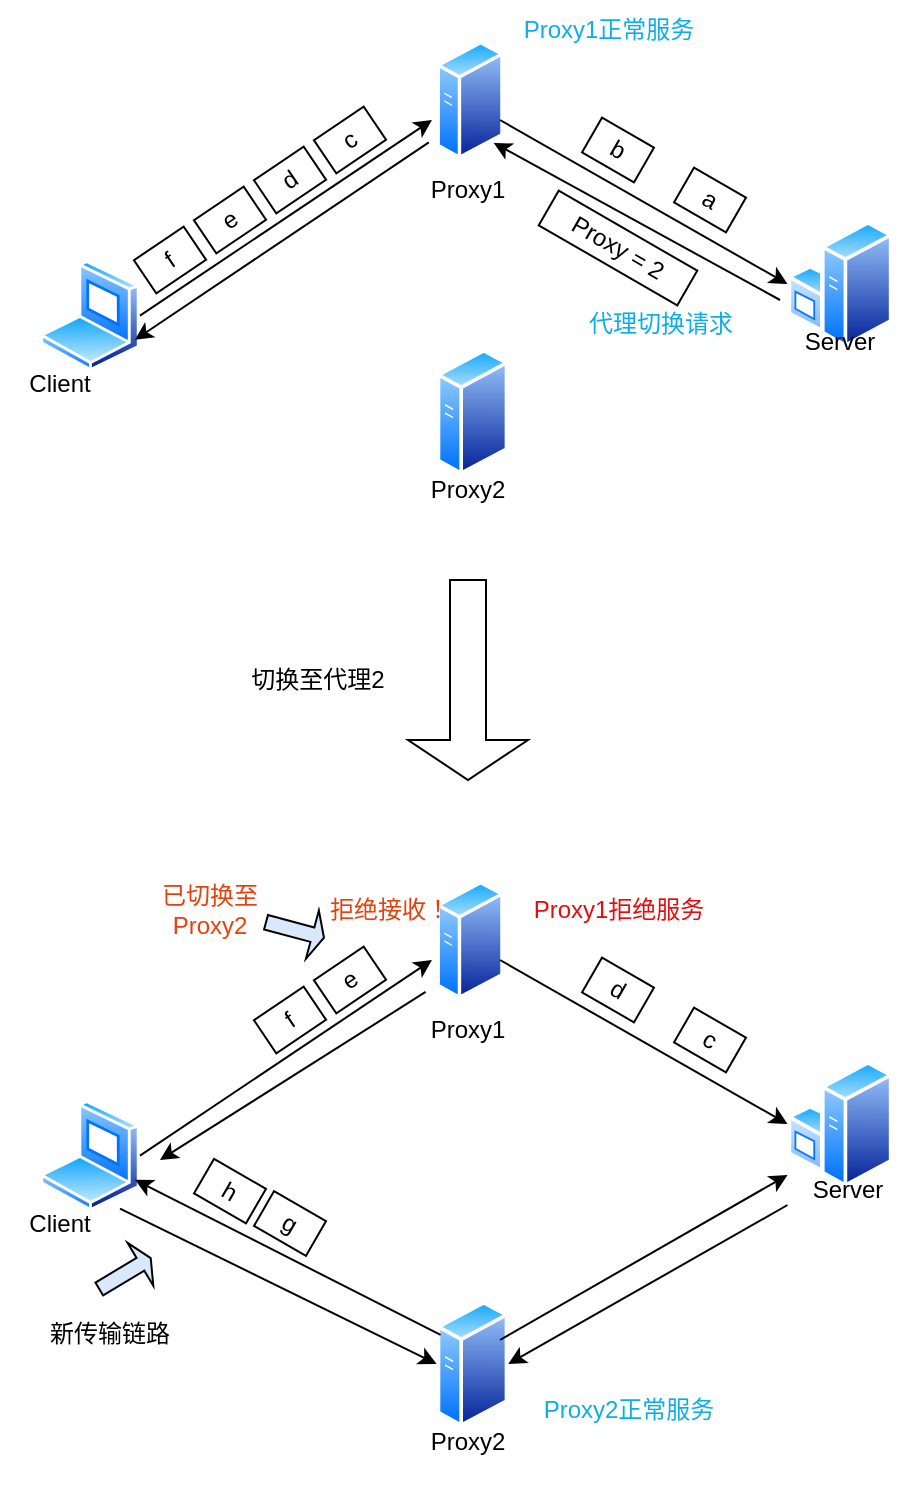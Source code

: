 <mxfile version="24.2.5" type="github">
  <diagram name="第 1 页" id="S16d00lvsxIatNt262x6">
    <mxGraphModel dx="1002" dy="577" grid="1" gridSize="10" guides="1" tooltips="1" connect="1" arrows="1" fold="1" page="1" pageScale="1" pageWidth="827" pageHeight="1169" math="0" shadow="0">
      <root>
        <mxCell id="0" />
        <mxCell id="1" parent="0" />
        <mxCell id="2Vj6fBxnY4hKCpjUh4QR-1" value="" style="image;aspect=fixed;perimeter=ellipsePerimeter;html=1;align=center;shadow=0;dashed=0;spacingTop=3;image=img/lib/active_directory/laptop_client.svg;" vertex="1" parent="1">
          <mxGeometry x="190" y="300" width="50" height="55.56" as="geometry" />
        </mxCell>
        <mxCell id="2Vj6fBxnY4hKCpjUh4QR-2" value="" style="image;aspect=fixed;perimeter=ellipsePerimeter;html=1;align=center;shadow=0;dashed=0;spacingTop=3;image=img/lib/active_directory/windows_server.svg;" vertex="1" parent="1">
          <mxGeometry x="563.76" y="280" width="52.48" height="64" as="geometry" />
        </mxCell>
        <mxCell id="2Vj6fBxnY4hKCpjUh4QR-3" value="" style="image;aspect=fixed;perimeter=ellipsePerimeter;html=1;align=center;shadow=0;dashed=0;spacingTop=3;image=img/lib/active_directory/generic_server.svg;" vertex="1" parent="1">
          <mxGeometry x="388.24" y="190" width="33.6" height="60" as="geometry" />
        </mxCell>
        <mxCell id="2Vj6fBxnY4hKCpjUh4QR-4" value="" style="image;aspect=fixed;perimeter=ellipsePerimeter;html=1;align=center;shadow=0;dashed=0;spacingTop=3;image=img/lib/active_directory/generic_server.svg;" vertex="1" parent="1">
          <mxGeometry x="388.32" y="344" width="35.84" height="64" as="geometry" />
        </mxCell>
        <mxCell id="2Vj6fBxnY4hKCpjUh4QR-8" value="Client" style="text;html=1;align=center;verticalAlign=middle;whiteSpace=wrap;rounded=0;" vertex="1" parent="1">
          <mxGeometry x="170" y="346.78" width="60" height="30" as="geometry" />
        </mxCell>
        <mxCell id="2Vj6fBxnY4hKCpjUh4QR-9" value="Server" style="text;html=1;align=center;verticalAlign=middle;whiteSpace=wrap;rounded=0;" vertex="1" parent="1">
          <mxGeometry x="560" y="325.56" width="60" height="30" as="geometry" />
        </mxCell>
        <mxCell id="2Vj6fBxnY4hKCpjUh4QR-10" value="Proxy1" style="text;html=1;align=center;verticalAlign=middle;whiteSpace=wrap;rounded=0;" vertex="1" parent="1">
          <mxGeometry x="374" y="250" width="60" height="30" as="geometry" />
        </mxCell>
        <mxCell id="2Vj6fBxnY4hKCpjUh4QR-11" value="Proxy2" style="text;html=1;align=center;verticalAlign=middle;whiteSpace=wrap;rounded=0;" vertex="1" parent="1">
          <mxGeometry x="374" y="400" width="60" height="30" as="geometry" />
        </mxCell>
        <mxCell id="2Vj6fBxnY4hKCpjUh4QR-12" value="" style="endArrow=classic;html=1;rounded=0;exitX=1;exitY=0.5;exitDx=0;exitDy=0;" edge="1" parent="1" source="2Vj6fBxnY4hKCpjUh4QR-1">
          <mxGeometry width="50" height="50" relative="1" as="geometry">
            <mxPoint x="336" y="280" as="sourcePoint" />
            <mxPoint x="386" y="230" as="targetPoint" />
          </mxGeometry>
        </mxCell>
        <mxCell id="2Vj6fBxnY4hKCpjUh4QR-13" value="f" style="rounded=0;whiteSpace=wrap;html=1;rotation=-34;" vertex="1" parent="1">
          <mxGeometry x="240" y="290" width="30" height="20" as="geometry" />
        </mxCell>
        <mxCell id="2Vj6fBxnY4hKCpjUh4QR-14" value="e" style="rounded=0;whiteSpace=wrap;html=1;rotation=-34;" vertex="1" parent="1">
          <mxGeometry x="270" y="270" width="30" height="20" as="geometry" />
        </mxCell>
        <mxCell id="2Vj6fBxnY4hKCpjUh4QR-15" value="d" style="rounded=0;whiteSpace=wrap;html=1;rotation=-34;" vertex="1" parent="1">
          <mxGeometry x="300" y="250" width="30" height="20" as="geometry" />
        </mxCell>
        <mxCell id="2Vj6fBxnY4hKCpjUh4QR-16" value="c" style="rounded=0;whiteSpace=wrap;html=1;rotation=-34;" vertex="1" parent="1">
          <mxGeometry x="330" y="230" width="30" height="20" as="geometry" />
        </mxCell>
        <mxCell id="2Vj6fBxnY4hKCpjUh4QR-21" value="" style="endArrow=classic;html=1;rounded=0;entryX=0;entryY=0.5;entryDx=0;entryDy=0;" edge="1" parent="1" target="2Vj6fBxnY4hKCpjUh4QR-2">
          <mxGeometry width="50" height="50" relative="1" as="geometry">
            <mxPoint x="420" y="230" as="sourcePoint" />
            <mxPoint x="440" y="330" as="targetPoint" />
          </mxGeometry>
        </mxCell>
        <mxCell id="2Vj6fBxnY4hKCpjUh4QR-35" value="b" style="rounded=0;whiteSpace=wrap;html=1;rotation=30;" vertex="1" parent="1">
          <mxGeometry x="464" y="235" width="30" height="20" as="geometry" />
        </mxCell>
        <mxCell id="2Vj6fBxnY4hKCpjUh4QR-41" value="a" style="rounded=0;whiteSpace=wrap;html=1;rotation=30;" vertex="1" parent="1">
          <mxGeometry x="510" y="260" width="30" height="20" as="geometry" />
        </mxCell>
        <mxCell id="2Vj6fBxnY4hKCpjUh4QR-44" value="" style="endArrow=classic;html=1;rounded=0;entryX=1;entryY=1;entryDx=0;entryDy=0;" edge="1" parent="1" target="2Vj6fBxnY4hKCpjUh4QR-3">
          <mxGeometry width="50" height="50" relative="1" as="geometry">
            <mxPoint x="560" y="320" as="sourcePoint" />
            <mxPoint x="380" y="330" as="targetPoint" />
          </mxGeometry>
        </mxCell>
        <mxCell id="2Vj6fBxnY4hKCpjUh4QR-45" value="Proxy = 2" style="rounded=0;whiteSpace=wrap;html=1;rotation=30;" vertex="1" parent="1">
          <mxGeometry x="439" y="284" width="80" height="20" as="geometry" />
        </mxCell>
        <mxCell id="2Vj6fBxnY4hKCpjUh4QR-46" value="" style="endArrow=classic;html=1;rounded=0;exitX=-0.114;exitY=0.853;exitDx=0;exitDy=0;exitPerimeter=0;entryX=1;entryY=0.75;entryDx=0;entryDy=0;" edge="1" parent="1" source="2Vj6fBxnY4hKCpjUh4QR-3" target="2Vj6fBxnY4hKCpjUh4QR-1">
          <mxGeometry width="50" height="50" relative="1" as="geometry">
            <mxPoint x="330" y="380" as="sourcePoint" />
            <mxPoint x="250" y="340" as="targetPoint" />
          </mxGeometry>
        </mxCell>
        <mxCell id="2Vj6fBxnY4hKCpjUh4QR-132" value="" style="group" vertex="1" connectable="0" parent="1">
          <mxGeometry x="170" y="610" width="450" height="310" as="geometry" />
        </mxCell>
        <mxCell id="2Vj6fBxnY4hKCpjUh4QR-111" value="" style="image;aspect=fixed;perimeter=ellipsePerimeter;html=1;align=center;shadow=0;dashed=0;spacingTop=3;image=img/lib/active_directory/laptop_client.svg;" vertex="1" parent="2Vj6fBxnY4hKCpjUh4QR-132">
          <mxGeometry x="20" y="110" width="50" height="55.56" as="geometry" />
        </mxCell>
        <mxCell id="2Vj6fBxnY4hKCpjUh4QR-112" value="" style="image;aspect=fixed;perimeter=ellipsePerimeter;html=1;align=center;shadow=0;dashed=0;spacingTop=3;image=img/lib/active_directory/windows_server.svg;" vertex="1" parent="2Vj6fBxnY4hKCpjUh4QR-132">
          <mxGeometry x="393.76" y="90" width="52.48" height="64" as="geometry" />
        </mxCell>
        <mxCell id="2Vj6fBxnY4hKCpjUh4QR-113" value="" style="image;aspect=fixed;perimeter=ellipsePerimeter;html=1;align=center;shadow=0;dashed=0;spacingTop=3;image=img/lib/active_directory/generic_server.svg;" vertex="1" parent="2Vj6fBxnY4hKCpjUh4QR-132">
          <mxGeometry x="218.24" width="33.6" height="60" as="geometry" />
        </mxCell>
        <mxCell id="2Vj6fBxnY4hKCpjUh4QR-114" value="" style="image;aspect=fixed;perimeter=ellipsePerimeter;html=1;align=center;shadow=0;dashed=0;spacingTop=3;image=img/lib/active_directory/generic_server.svg;" vertex="1" parent="2Vj6fBxnY4hKCpjUh4QR-132">
          <mxGeometry x="218.32" y="210" width="35.84" height="64" as="geometry" />
        </mxCell>
        <mxCell id="2Vj6fBxnY4hKCpjUh4QR-115" value="Client" style="text;html=1;align=center;verticalAlign=middle;whiteSpace=wrap;rounded=0;" vertex="1" parent="2Vj6fBxnY4hKCpjUh4QR-132">
          <mxGeometry y="156.78" width="60" height="30" as="geometry" />
        </mxCell>
        <mxCell id="2Vj6fBxnY4hKCpjUh4QR-116" value="Server" style="text;html=1;align=center;verticalAlign=middle;whiteSpace=wrap;rounded=0;" vertex="1" parent="2Vj6fBxnY4hKCpjUh4QR-132">
          <mxGeometry x="393.76" y="140.0" width="60" height="30" as="geometry" />
        </mxCell>
        <mxCell id="2Vj6fBxnY4hKCpjUh4QR-117" value="Proxy1" style="text;html=1;align=center;verticalAlign=middle;whiteSpace=wrap;rounded=0;" vertex="1" parent="2Vj6fBxnY4hKCpjUh4QR-132">
          <mxGeometry x="204" y="60" width="60" height="30" as="geometry" />
        </mxCell>
        <mxCell id="2Vj6fBxnY4hKCpjUh4QR-118" value="Proxy2" style="text;html=1;align=center;verticalAlign=middle;whiteSpace=wrap;rounded=0;" vertex="1" parent="2Vj6fBxnY4hKCpjUh4QR-132">
          <mxGeometry x="204" y="266" width="60" height="30" as="geometry" />
        </mxCell>
        <mxCell id="2Vj6fBxnY4hKCpjUh4QR-119" value="" style="endArrow=classic;html=1;rounded=0;exitX=1;exitY=0.5;exitDx=0;exitDy=0;" edge="1" parent="2Vj6fBxnY4hKCpjUh4QR-132" source="2Vj6fBxnY4hKCpjUh4QR-111">
          <mxGeometry width="50" height="50" relative="1" as="geometry">
            <mxPoint x="166" y="90" as="sourcePoint" />
            <mxPoint x="216" y="40" as="targetPoint" />
          </mxGeometry>
        </mxCell>
        <mxCell id="2Vj6fBxnY4hKCpjUh4QR-120" value="f" style="rounded=0;whiteSpace=wrap;html=1;rotation=-34;" vertex="1" parent="2Vj6fBxnY4hKCpjUh4QR-132">
          <mxGeometry x="130" y="60" width="30" height="20" as="geometry" />
        </mxCell>
        <mxCell id="2Vj6fBxnY4hKCpjUh4QR-121" value="e" style="rounded=0;whiteSpace=wrap;html=1;rotation=-34;" vertex="1" parent="2Vj6fBxnY4hKCpjUh4QR-132">
          <mxGeometry x="160" y="40" width="30" height="20" as="geometry" />
        </mxCell>
        <mxCell id="2Vj6fBxnY4hKCpjUh4QR-122" value="" style="endArrow=classic;html=1;rounded=0;entryX=0;entryY=0.5;entryDx=0;entryDy=0;" edge="1" parent="2Vj6fBxnY4hKCpjUh4QR-132" target="2Vj6fBxnY4hKCpjUh4QR-112">
          <mxGeometry width="50" height="50" relative="1" as="geometry">
            <mxPoint x="250" y="40" as="sourcePoint" />
            <mxPoint x="270" y="140" as="targetPoint" />
          </mxGeometry>
        </mxCell>
        <mxCell id="2Vj6fBxnY4hKCpjUh4QR-123" value="d" style="rounded=0;whiteSpace=wrap;html=1;rotation=30;" vertex="1" parent="2Vj6fBxnY4hKCpjUh4QR-132">
          <mxGeometry x="294" y="45" width="30" height="20" as="geometry" />
        </mxCell>
        <mxCell id="2Vj6fBxnY4hKCpjUh4QR-124" value="c" style="rounded=0;whiteSpace=wrap;html=1;rotation=30;" vertex="1" parent="2Vj6fBxnY4hKCpjUh4QR-132">
          <mxGeometry x="340" y="70" width="30" height="20" as="geometry" />
        </mxCell>
        <mxCell id="2Vj6fBxnY4hKCpjUh4QR-125" value="" style="endArrow=classic;html=1;rounded=0;entryX=0;entryY=0.25;entryDx=0;entryDy=0;" edge="1" parent="2Vj6fBxnY4hKCpjUh4QR-132" target="2Vj6fBxnY4hKCpjUh4QR-116">
          <mxGeometry width="50" height="50" relative="1" as="geometry">
            <mxPoint x="250" y="230" as="sourcePoint" />
            <mxPoint x="270" y="90" as="targetPoint" />
          </mxGeometry>
        </mxCell>
        <mxCell id="2Vj6fBxnY4hKCpjUh4QR-126" value="" style="endArrow=classic;html=1;rounded=0;exitX=0;exitY=0.25;exitDx=0;exitDy=0;entryX=1;entryY=0.75;entryDx=0;entryDy=0;" edge="1" parent="2Vj6fBxnY4hKCpjUh4QR-132" source="2Vj6fBxnY4hKCpjUh4QR-114" target="2Vj6fBxnY4hKCpjUh4QR-111">
          <mxGeometry width="50" height="50" relative="1" as="geometry">
            <mxPoint x="220" y="140" as="sourcePoint" />
            <mxPoint x="270" y="90" as="targetPoint" />
          </mxGeometry>
        </mxCell>
        <mxCell id="2Vj6fBxnY4hKCpjUh4QR-127" value="" style="endArrow=classic;html=1;rounded=0;exitX=0;exitY=0.75;exitDx=0;exitDy=0;entryX=1;entryY=0.5;entryDx=0;entryDy=0;" edge="1" parent="2Vj6fBxnY4hKCpjUh4QR-132" source="2Vj6fBxnY4hKCpjUh4QR-116" target="2Vj6fBxnY4hKCpjUh4QR-114">
          <mxGeometry width="50" height="50" relative="1" as="geometry">
            <mxPoint x="220" y="140" as="sourcePoint" />
            <mxPoint x="270" y="90" as="targetPoint" />
          </mxGeometry>
        </mxCell>
        <mxCell id="2Vj6fBxnY4hKCpjUh4QR-128" value="" style="endArrow=classic;html=1;rounded=0;exitX=1;exitY=0.25;exitDx=0;exitDy=0;entryX=0;entryY=0.5;entryDx=0;entryDy=0;" edge="1" parent="2Vj6fBxnY4hKCpjUh4QR-132" source="2Vj6fBxnY4hKCpjUh4QR-115" target="2Vj6fBxnY4hKCpjUh4QR-114">
          <mxGeometry width="50" height="50" relative="1" as="geometry">
            <mxPoint x="220" y="140" as="sourcePoint" />
            <mxPoint x="270" y="90" as="targetPoint" />
          </mxGeometry>
        </mxCell>
        <mxCell id="2Vj6fBxnY4hKCpjUh4QR-129" value="" style="endArrow=classic;html=1;rounded=0;exitX=-0.162;exitY=0.933;exitDx=0;exitDy=0;exitPerimeter=0;" edge="1" parent="2Vj6fBxnY4hKCpjUh4QR-132" source="2Vj6fBxnY4hKCpjUh4QR-113">
          <mxGeometry width="50" height="50" relative="1" as="geometry">
            <mxPoint x="220" y="140" as="sourcePoint" />
            <mxPoint x="80" y="140" as="targetPoint" />
          </mxGeometry>
        </mxCell>
        <mxCell id="2Vj6fBxnY4hKCpjUh4QR-130" value="g" style="rounded=0;whiteSpace=wrap;html=1;rotation=30;" vertex="1" parent="2Vj6fBxnY4hKCpjUh4QR-132">
          <mxGeometry x="130" y="161.78" width="30" height="20" as="geometry" />
        </mxCell>
        <mxCell id="2Vj6fBxnY4hKCpjUh4QR-131" value="h" style="rounded=0;whiteSpace=wrap;html=1;rotation=30;" vertex="1" parent="2Vj6fBxnY4hKCpjUh4QR-132">
          <mxGeometry x="100" y="145.56" width="30" height="20" as="geometry" />
        </mxCell>
        <mxCell id="2Vj6fBxnY4hKCpjUh4QR-133" value="&lt;font color=&quot;#e4420c&quot;&gt;拒绝接收！&lt;/font&gt;" style="text;html=1;align=center;verticalAlign=middle;whiteSpace=wrap;rounded=0;" vertex="1" parent="2Vj6fBxnY4hKCpjUh4QR-132">
          <mxGeometry x="160" width="70" height="30" as="geometry" />
        </mxCell>
        <mxCell id="2Vj6fBxnY4hKCpjUh4QR-137" value="" style="shape=singleArrow;direction=south;whiteSpace=wrap;html=1;rotation=-121;fillColor=#dae8fc;" vertex="1" parent="2Vj6fBxnY4hKCpjUh4QR-132">
          <mxGeometry x="50" y="181.78" width="25" height="30" as="geometry" />
        </mxCell>
        <mxCell id="2Vj6fBxnY4hKCpjUh4QR-143" value="新传输链路" style="text;html=1;align=center;verticalAlign=middle;whiteSpace=wrap;rounded=0;" vertex="1" parent="2Vj6fBxnY4hKCpjUh4QR-132">
          <mxGeometry x="20" y="211.78" width="70" height="30" as="geometry" />
        </mxCell>
        <mxCell id="2Vj6fBxnY4hKCpjUh4QR-144" value="" style="shape=singleArrow;direction=south;whiteSpace=wrap;html=1;rotation=-75;fillColor=#dae8fc;" vertex="1" parent="2Vj6fBxnY4hKCpjUh4QR-132">
          <mxGeometry x="135" y="10" width="25" height="30" as="geometry" />
        </mxCell>
        <mxCell id="2Vj6fBxnY4hKCpjUh4QR-174" value="&lt;font color=&quot;#e4420c&quot;&gt;已切换至Proxy2&lt;/font&gt;" style="text;html=1;align=center;verticalAlign=middle;whiteSpace=wrap;rounded=0;" vertex="1" parent="2Vj6fBxnY4hKCpjUh4QR-132">
          <mxGeometry x="70" width="70" height="30" as="geometry" />
        </mxCell>
        <mxCell id="2Vj6fBxnY4hKCpjUh4QR-179" value="&lt;font color=&quot;#0caee4&quot;&gt;Proxy2正常服务&lt;/font&gt;" style="text;html=1;align=center;verticalAlign=middle;whiteSpace=wrap;rounded=0;" vertex="1" parent="2Vj6fBxnY4hKCpjUh4QR-132">
          <mxGeometry x="264" y="250" width="101" height="30" as="geometry" />
        </mxCell>
        <mxCell id="2Vj6fBxnY4hKCpjUh4QR-180" value="&lt;font color=&quot;#e40c0c&quot;&gt;Proxy1拒绝服务&lt;/font&gt;" style="text;html=1;align=center;verticalAlign=middle;whiteSpace=wrap;rounded=0;" vertex="1" parent="2Vj6fBxnY4hKCpjUh4QR-132">
          <mxGeometry x="258.5" width="101" height="30" as="geometry" />
        </mxCell>
        <mxCell id="2Vj6fBxnY4hKCpjUh4QR-135" value="" style="shape=singleArrow;direction=south;whiteSpace=wrap;html=1;" vertex="1" parent="1">
          <mxGeometry x="374" y="460" width="60" height="100" as="geometry" />
        </mxCell>
        <mxCell id="2Vj6fBxnY4hKCpjUh4QR-136" value="切换至代理2" style="text;html=1;align=center;verticalAlign=middle;whiteSpace=wrap;rounded=0;" vertex="1" parent="1">
          <mxGeometry x="284" y="497.5" width="90" height="25" as="geometry" />
        </mxCell>
        <mxCell id="2Vj6fBxnY4hKCpjUh4QR-176" value="&lt;font color=&quot;#0caee4&quot;&gt;Proxy1正常服务&lt;/font&gt;" style="text;html=1;align=center;verticalAlign=middle;whiteSpace=wrap;rounded=0;" vertex="1" parent="1">
          <mxGeometry x="424.16" y="170" width="101" height="30" as="geometry" />
        </mxCell>
        <mxCell id="2Vj6fBxnY4hKCpjUh4QR-181" value="&lt;font color=&quot;#0caee4&quot;&gt;代理切换请求&lt;/font&gt;" style="text;html=1;align=center;verticalAlign=middle;whiteSpace=wrap;rounded=0;" vertex="1" parent="1">
          <mxGeometry x="450.0" y="316.78" width="101" height="30" as="geometry" />
        </mxCell>
      </root>
    </mxGraphModel>
  </diagram>
</mxfile>
